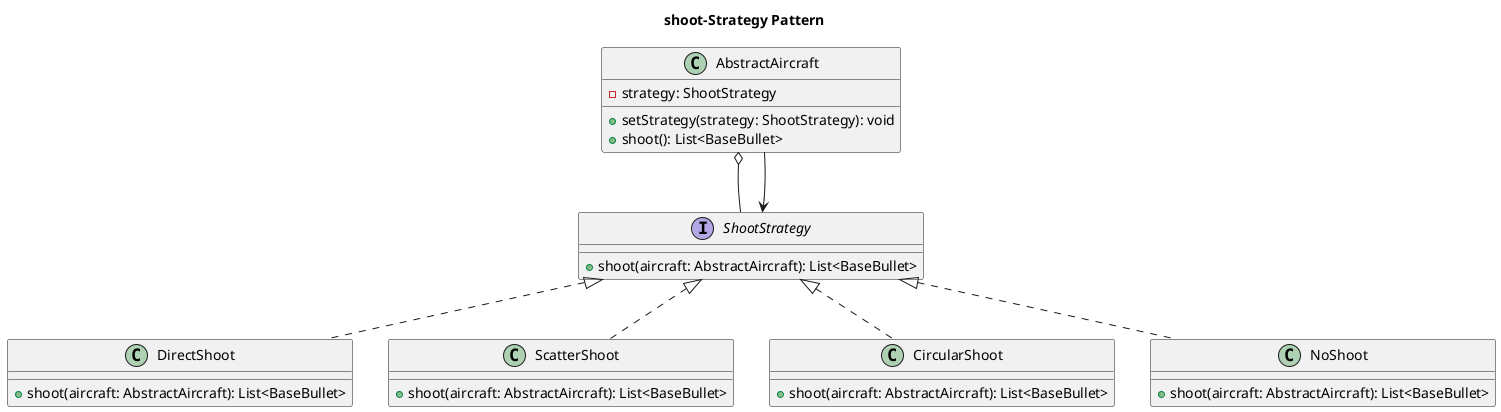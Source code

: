 @startuml
'https://plantuml.com/class-diagram

title "shoot-Strategy Pattern"

'class Strategypattern {
'
'}

class AbstractAircraft {
    - strategy: ShootStrategy
    + setStrategy(strategy: ShootStrategy): void
    + shoot(): List<BaseBullet>
}

interface ShootStrategy {
    + shoot(aircraft: AbstractAircraft): List<BaseBullet>
}

class DirectShoot {
    + shoot(aircraft: AbstractAircraft): List<BaseBullet>
}
class ScatterShoot {
    + shoot(aircraft: AbstractAircraft): List<BaseBullet>
}
class CircularShoot {
    + shoot(aircraft: AbstractAircraft): List<BaseBullet>
}
class NoShoot {
    + shoot(aircraft: AbstractAircraft): List<BaseBullet>
}

'AbstractAircraft <.. Strategypattern
AbstractAircraft o-- ShootStrategy
ShootStrategy <-- AbstractAircraft
ShootStrategy <|.. DirectShoot
ShootStrategy <|.. ScatterShoot
ShootStrategy <|.. CircularShoot
ShootStrategy <|.. NoShoot

@enduml
